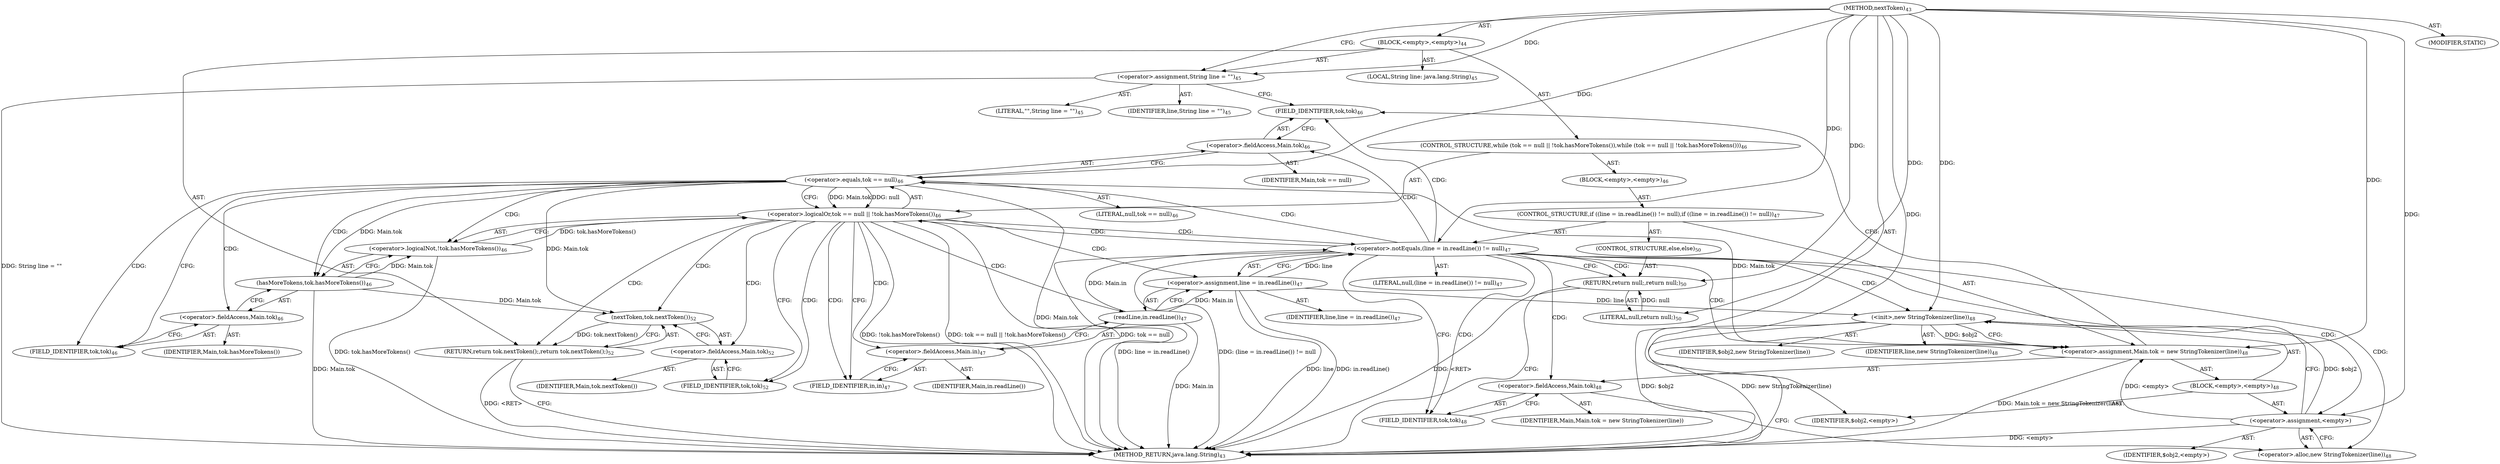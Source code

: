digraph "nextToken" {  
"224" [label = <(METHOD,nextToken)<SUB>43</SUB>> ]
"225" [label = <(BLOCK,&lt;empty&gt;,&lt;empty&gt;)<SUB>44</SUB>> ]
"226" [label = <(LOCAL,String line: java.lang.String)<SUB>45</SUB>> ]
"227" [label = <(&lt;operator&gt;.assignment,String line = &quot;&quot;)<SUB>45</SUB>> ]
"228" [label = <(IDENTIFIER,line,String line = &quot;&quot;)<SUB>45</SUB>> ]
"229" [label = <(LITERAL,&quot;&quot;,String line = &quot;&quot;)<SUB>45</SUB>> ]
"230" [label = <(CONTROL_STRUCTURE,while (tok == null || !tok.hasMoreTokens()),while (tok == null || !tok.hasMoreTokens()))<SUB>46</SUB>> ]
"231" [label = <(&lt;operator&gt;.logicalOr,tok == null || !tok.hasMoreTokens())<SUB>46</SUB>> ]
"232" [label = <(&lt;operator&gt;.equals,tok == null)<SUB>46</SUB>> ]
"233" [label = <(&lt;operator&gt;.fieldAccess,Main.tok)<SUB>46</SUB>> ]
"234" [label = <(IDENTIFIER,Main,tok == null)> ]
"235" [label = <(FIELD_IDENTIFIER,tok,tok)<SUB>46</SUB>> ]
"236" [label = <(LITERAL,null,tok == null)<SUB>46</SUB>> ]
"237" [label = <(&lt;operator&gt;.logicalNot,!tok.hasMoreTokens())<SUB>46</SUB>> ]
"238" [label = <(hasMoreTokens,tok.hasMoreTokens())<SUB>46</SUB>> ]
"239" [label = <(&lt;operator&gt;.fieldAccess,Main.tok)<SUB>46</SUB>> ]
"240" [label = <(IDENTIFIER,Main,tok.hasMoreTokens())> ]
"241" [label = <(FIELD_IDENTIFIER,tok,tok)<SUB>46</SUB>> ]
"242" [label = <(BLOCK,&lt;empty&gt;,&lt;empty&gt;)<SUB>46</SUB>> ]
"243" [label = <(CONTROL_STRUCTURE,if ((line = in.readLine()) != null),if ((line = in.readLine()) != null))<SUB>47</SUB>> ]
"244" [label = <(&lt;operator&gt;.notEquals,(line = in.readLine()) != null)<SUB>47</SUB>> ]
"245" [label = <(&lt;operator&gt;.assignment,line = in.readLine())<SUB>47</SUB>> ]
"246" [label = <(IDENTIFIER,line,line = in.readLine())<SUB>47</SUB>> ]
"247" [label = <(readLine,in.readLine())<SUB>47</SUB>> ]
"248" [label = <(&lt;operator&gt;.fieldAccess,Main.in)<SUB>47</SUB>> ]
"249" [label = <(IDENTIFIER,Main,in.readLine())> ]
"250" [label = <(FIELD_IDENTIFIER,in,in)<SUB>47</SUB>> ]
"251" [label = <(LITERAL,null,(line = in.readLine()) != null)<SUB>47</SUB>> ]
"252" [label = <(&lt;operator&gt;.assignment,Main.tok = new StringTokenizer(line))<SUB>48</SUB>> ]
"253" [label = <(&lt;operator&gt;.fieldAccess,Main.tok)<SUB>48</SUB>> ]
"254" [label = <(IDENTIFIER,Main,Main.tok = new StringTokenizer(line))> ]
"255" [label = <(FIELD_IDENTIFIER,tok,tok)<SUB>48</SUB>> ]
"256" [label = <(BLOCK,&lt;empty&gt;,&lt;empty&gt;)<SUB>48</SUB>> ]
"257" [label = <(&lt;operator&gt;.assignment,&lt;empty&gt;)> ]
"258" [label = <(IDENTIFIER,$obj2,&lt;empty&gt;)> ]
"259" [label = <(&lt;operator&gt;.alloc,new StringTokenizer(line))<SUB>48</SUB>> ]
"260" [label = <(&lt;init&gt;,new StringTokenizer(line))<SUB>48</SUB>> ]
"261" [label = <(IDENTIFIER,$obj2,new StringTokenizer(line))> ]
"262" [label = <(IDENTIFIER,line,new StringTokenizer(line))<SUB>48</SUB>> ]
"263" [label = <(IDENTIFIER,$obj2,&lt;empty&gt;)> ]
"264" [label = <(CONTROL_STRUCTURE,else,else)<SUB>50</SUB>> ]
"265" [label = <(RETURN,return null;,return null;)<SUB>50</SUB>> ]
"266" [label = <(LITERAL,null,return null;)<SUB>50</SUB>> ]
"267" [label = <(RETURN,return tok.nextToken();,return tok.nextToken();)<SUB>52</SUB>> ]
"268" [label = <(nextToken,tok.nextToken())<SUB>52</SUB>> ]
"269" [label = <(&lt;operator&gt;.fieldAccess,Main.tok)<SUB>52</SUB>> ]
"270" [label = <(IDENTIFIER,Main,tok.nextToken())> ]
"271" [label = <(FIELD_IDENTIFIER,tok,tok)<SUB>52</SUB>> ]
"272" [label = <(MODIFIER,STATIC)> ]
"273" [label = <(METHOD_RETURN,java.lang.String)<SUB>43</SUB>> ]
  "224" -> "225"  [ label = "AST: "] 
  "224" -> "272"  [ label = "AST: "] 
  "224" -> "273"  [ label = "AST: "] 
  "225" -> "226"  [ label = "AST: "] 
  "225" -> "227"  [ label = "AST: "] 
  "225" -> "230"  [ label = "AST: "] 
  "225" -> "267"  [ label = "AST: "] 
  "227" -> "228"  [ label = "AST: "] 
  "227" -> "229"  [ label = "AST: "] 
  "230" -> "231"  [ label = "AST: "] 
  "230" -> "242"  [ label = "AST: "] 
  "231" -> "232"  [ label = "AST: "] 
  "231" -> "237"  [ label = "AST: "] 
  "232" -> "233"  [ label = "AST: "] 
  "232" -> "236"  [ label = "AST: "] 
  "233" -> "234"  [ label = "AST: "] 
  "233" -> "235"  [ label = "AST: "] 
  "237" -> "238"  [ label = "AST: "] 
  "238" -> "239"  [ label = "AST: "] 
  "239" -> "240"  [ label = "AST: "] 
  "239" -> "241"  [ label = "AST: "] 
  "242" -> "243"  [ label = "AST: "] 
  "243" -> "244"  [ label = "AST: "] 
  "243" -> "252"  [ label = "AST: "] 
  "243" -> "264"  [ label = "AST: "] 
  "244" -> "245"  [ label = "AST: "] 
  "244" -> "251"  [ label = "AST: "] 
  "245" -> "246"  [ label = "AST: "] 
  "245" -> "247"  [ label = "AST: "] 
  "247" -> "248"  [ label = "AST: "] 
  "248" -> "249"  [ label = "AST: "] 
  "248" -> "250"  [ label = "AST: "] 
  "252" -> "253"  [ label = "AST: "] 
  "252" -> "256"  [ label = "AST: "] 
  "253" -> "254"  [ label = "AST: "] 
  "253" -> "255"  [ label = "AST: "] 
  "256" -> "257"  [ label = "AST: "] 
  "256" -> "260"  [ label = "AST: "] 
  "256" -> "263"  [ label = "AST: "] 
  "257" -> "258"  [ label = "AST: "] 
  "257" -> "259"  [ label = "AST: "] 
  "260" -> "261"  [ label = "AST: "] 
  "260" -> "262"  [ label = "AST: "] 
  "264" -> "265"  [ label = "AST: "] 
  "265" -> "266"  [ label = "AST: "] 
  "267" -> "268"  [ label = "AST: "] 
  "268" -> "269"  [ label = "AST: "] 
  "269" -> "270"  [ label = "AST: "] 
  "269" -> "271"  [ label = "AST: "] 
  "227" -> "235"  [ label = "CFG: "] 
  "267" -> "273"  [ label = "CFG: "] 
  "231" -> "250"  [ label = "CFG: "] 
  "231" -> "271"  [ label = "CFG: "] 
  "268" -> "267"  [ label = "CFG: "] 
  "232" -> "231"  [ label = "CFG: "] 
  "232" -> "241"  [ label = "CFG: "] 
  "237" -> "231"  [ label = "CFG: "] 
  "269" -> "268"  [ label = "CFG: "] 
  "233" -> "232"  [ label = "CFG: "] 
  "238" -> "237"  [ label = "CFG: "] 
  "244" -> "255"  [ label = "CFG: "] 
  "244" -> "265"  [ label = "CFG: "] 
  "252" -> "235"  [ label = "CFG: "] 
  "271" -> "269"  [ label = "CFG: "] 
  "235" -> "233"  [ label = "CFG: "] 
  "239" -> "238"  [ label = "CFG: "] 
  "245" -> "244"  [ label = "CFG: "] 
  "253" -> "259"  [ label = "CFG: "] 
  "265" -> "273"  [ label = "CFG: "] 
  "241" -> "239"  [ label = "CFG: "] 
  "247" -> "245"  [ label = "CFG: "] 
  "255" -> "253"  [ label = "CFG: "] 
  "257" -> "260"  [ label = "CFG: "] 
  "260" -> "252"  [ label = "CFG: "] 
  "248" -> "247"  [ label = "CFG: "] 
  "259" -> "257"  [ label = "CFG: "] 
  "250" -> "248"  [ label = "CFG: "] 
  "224" -> "227"  [ label = "CFG: "] 
  "267" -> "273"  [ label = "DDG: &lt;RET&gt;"] 
  "265" -> "273"  [ label = "DDG: &lt;RET&gt;"] 
  "227" -> "273"  [ label = "DDG: String line = &quot;&quot;"] 
  "232" -> "273"  [ label = "DDG: Main.tok"] 
  "231" -> "273"  [ label = "DDG: tok == null"] 
  "238" -> "273"  [ label = "DDG: Main.tok"] 
  "237" -> "273"  [ label = "DDG: tok.hasMoreTokens()"] 
  "231" -> "273"  [ label = "DDG: !tok.hasMoreTokens()"] 
  "231" -> "273"  [ label = "DDG: tok == null || !tok.hasMoreTokens()"] 
  "245" -> "273"  [ label = "DDG: line"] 
  "247" -> "273"  [ label = "DDG: Main.in"] 
  "245" -> "273"  [ label = "DDG: in.readLine()"] 
  "244" -> "273"  [ label = "DDG: line = in.readLine()"] 
  "244" -> "273"  [ label = "DDG: (line = in.readLine()) != null"] 
  "257" -> "273"  [ label = "DDG: &lt;empty&gt;"] 
  "260" -> "273"  [ label = "DDG: $obj2"] 
  "260" -> "273"  [ label = "DDG: new StringTokenizer(line)"] 
  "252" -> "273"  [ label = "DDG: Main.tok = new StringTokenizer(line)"] 
  "224" -> "227"  [ label = "DDG: "] 
  "268" -> "267"  [ label = "DDG: tok.nextToken()"] 
  "232" -> "231"  [ label = "DDG: Main.tok"] 
  "232" -> "231"  [ label = "DDG: null"] 
  "237" -> "231"  [ label = "DDG: tok.hasMoreTokens()"] 
  "232" -> "268"  [ label = "DDG: Main.tok"] 
  "238" -> "268"  [ label = "DDG: Main.tok"] 
  "252" -> "232"  [ label = "DDG: Main.tok"] 
  "224" -> "232"  [ label = "DDG: "] 
  "238" -> "237"  [ label = "DDG: Main.tok"] 
  "257" -> "252"  [ label = "DDG: &lt;empty&gt;"] 
  "260" -> "252"  [ label = "DDG: $obj2"] 
  "224" -> "252"  [ label = "DDG: "] 
  "232" -> "238"  [ label = "DDG: Main.tok"] 
  "245" -> "244"  [ label = "DDG: line"] 
  "247" -> "244"  [ label = "DDG: Main.in"] 
  "224" -> "244"  [ label = "DDG: "] 
  "266" -> "265"  [ label = "DDG: null"] 
  "224" -> "265"  [ label = "DDG: "] 
  "247" -> "245"  [ label = "DDG: Main.in"] 
  "224" -> "257"  [ label = "DDG: "] 
  "224" -> "263"  [ label = "DDG: "] 
  "224" -> "266"  [ label = "DDG: "] 
  "257" -> "260"  [ label = "DDG: $obj2"] 
  "224" -> "260"  [ label = "DDG: "] 
  "245" -> "260"  [ label = "DDG: line"] 
  "231" -> "267"  [ label = "CDG: "] 
  "231" -> "268"  [ label = "CDG: "] 
  "231" -> "244"  [ label = "CDG: "] 
  "231" -> "245"  [ label = "CDG: "] 
  "231" -> "247"  [ label = "CDG: "] 
  "231" -> "271"  [ label = "CDG: "] 
  "231" -> "248"  [ label = "CDG: "] 
  "231" -> "250"  [ label = "CDG: "] 
  "231" -> "269"  [ label = "CDG: "] 
  "232" -> "241"  [ label = "CDG: "] 
  "232" -> "239"  [ label = "CDG: "] 
  "232" -> "237"  [ label = "CDG: "] 
  "232" -> "238"  [ label = "CDG: "] 
  "244" -> "235"  [ label = "CDG: "] 
  "244" -> "257"  [ label = "CDG: "] 
  "244" -> "232"  [ label = "CDG: "] 
  "244" -> "260"  [ label = "CDG: "] 
  "244" -> "233"  [ label = "CDG: "] 
  "244" -> "265"  [ label = "CDG: "] 
  "244" -> "253"  [ label = "CDG: "] 
  "244" -> "255"  [ label = "CDG: "] 
  "244" -> "231"  [ label = "CDG: "] 
  "244" -> "259"  [ label = "CDG: "] 
  "244" -> "252"  [ label = "CDG: "] 
}
